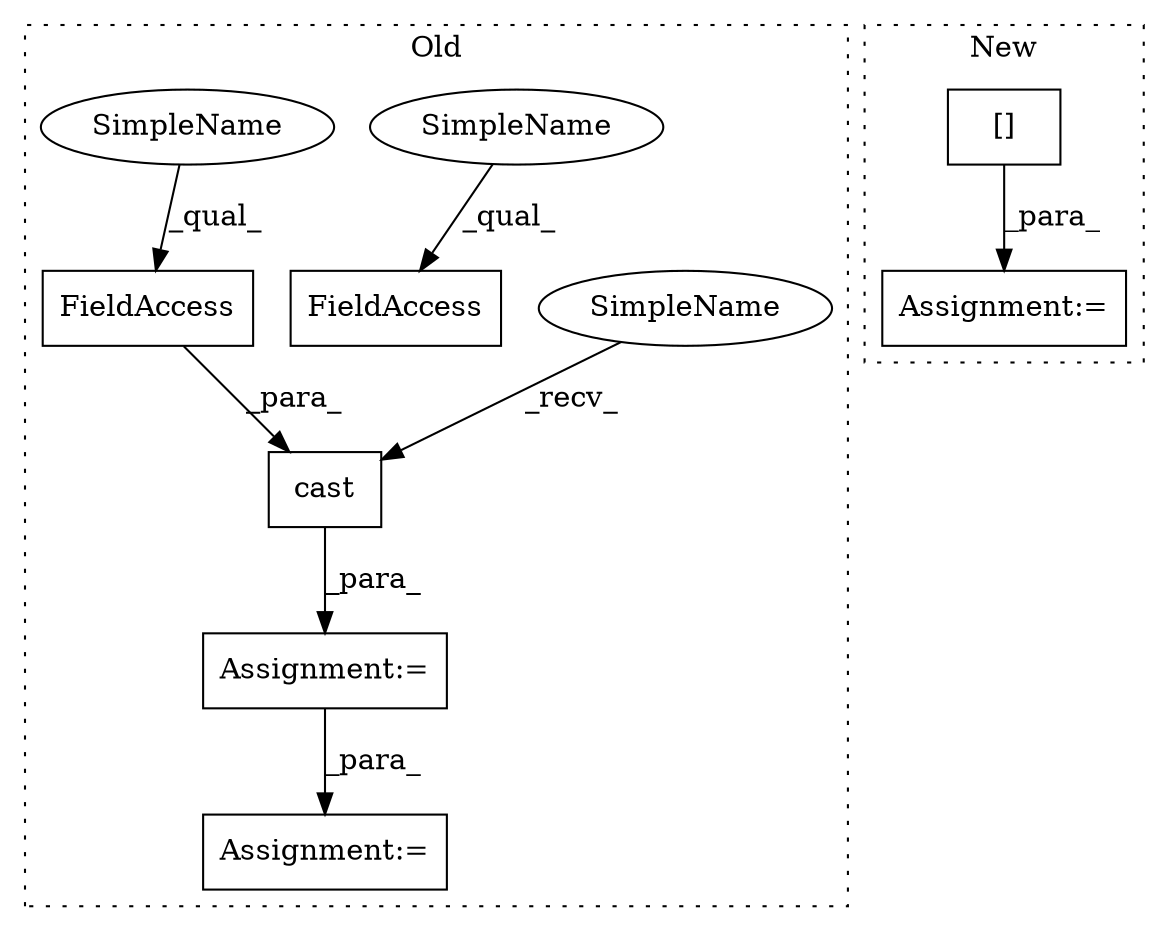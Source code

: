 digraph G {
subgraph cluster0 {
1 [label="cast" a="32" s="2759,2833" l="5,1" shape="box"];
3 [label="Assignment:=" a="7" s="2855" l="1" shape="box"];
4 [label="FieldAccess" a="22" s="2817" l="16" shape="box"];
5 [label="FieldAccess" a="22" s="2797" l="18" shape="box"];
6 [label="Assignment:=" a="7" s="2747" l="1" shape="box"];
8 [label="SimpleName" a="42" s="2748" l="10" shape="ellipse"];
9 [label="SimpleName" a="42" s="2797" l="10" shape="ellipse"];
10 [label="SimpleName" a="42" s="2817" l="10" shape="ellipse"];
label = "Old";
style="dotted";
}
subgraph cluster1 {
2 [label="[]" a="2" s="2158,2188" l="14,1" shape="box"];
7 [label="Assignment:=" a="7" s="2157" l="1" shape="box"];
label = "New";
style="dotted";
}
1 -> 6 [label="_para_"];
2 -> 7 [label="_para_"];
4 -> 1 [label="_para_"];
6 -> 3 [label="_para_"];
8 -> 1 [label="_recv_"];
9 -> 5 [label="_qual_"];
10 -> 4 [label="_qual_"];
}